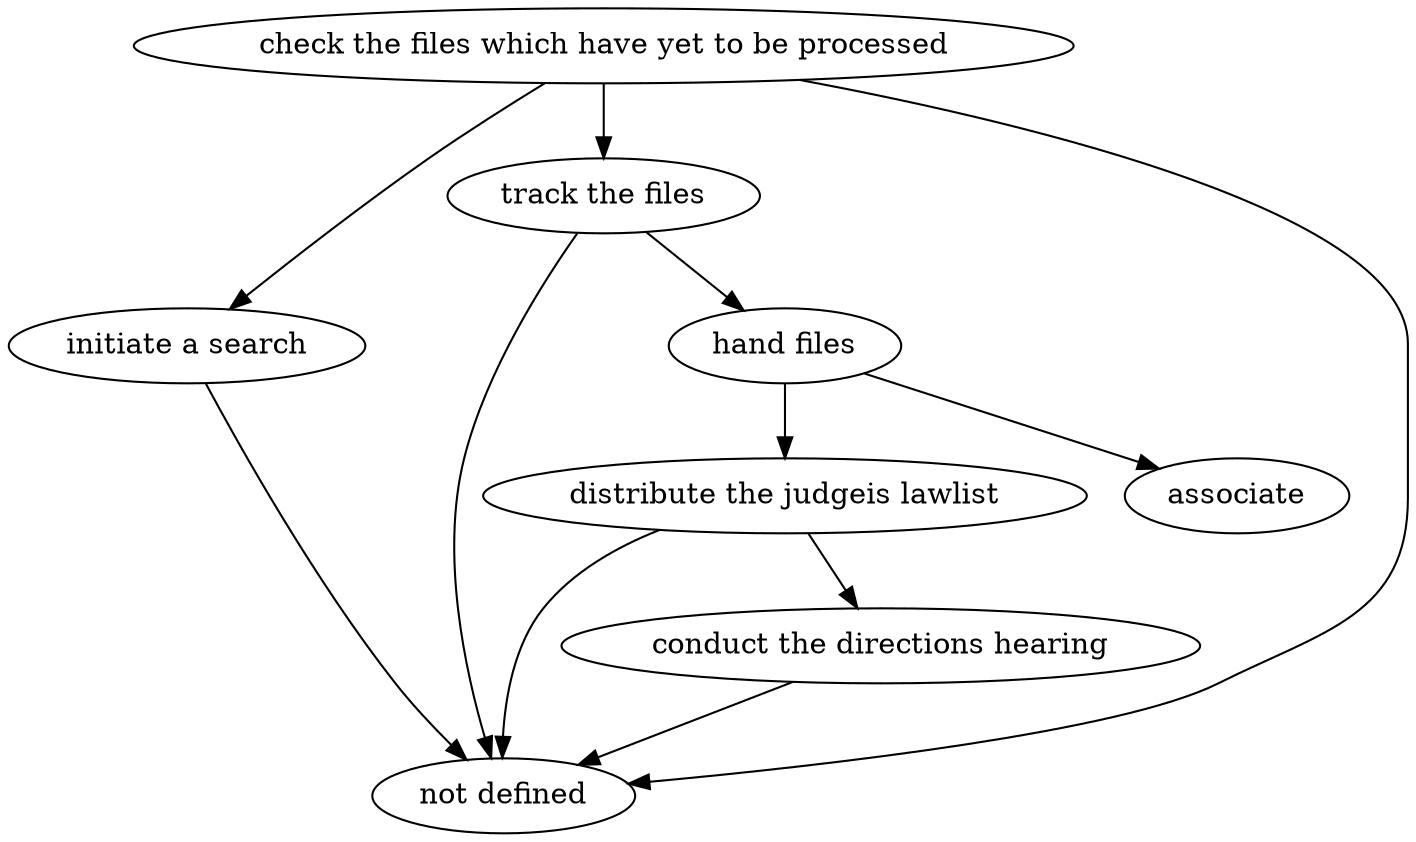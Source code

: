 strict digraph "doc-3.2" {
	graph [name="doc-3.2"];
	"check the files which have yet to be processed"	[attrs="{'type': 'Activity', 'label': 'check the files which have yet to be processed'}"];
	"initiate a search"	[attrs="{'type': 'Activity', 'label': 'initiate a search'}"];
	"check the files which have yet to be processed" -> "initiate a search"	[attrs="{'type': 'flow', 'label': 'flow'}"];
	"track the files"	[attrs="{'type': 'Activity', 'label': 'track the files'}"];
	"check the files which have yet to be processed" -> "track the files"	[attrs="{'type': 'flow', 'label': 'flow'}"];
	"not defined"	[attrs="{'type': 'Actor', 'label': 'not defined'}"];
	"check the files which have yet to be processed" -> "not defined"	[attrs="{'type': 'actor performer', 'label': 'actor performer'}"];
	"initiate a search" -> "not defined"	[attrs="{'type': 'actor performer', 'label': 'actor performer'}"];
	"hand files"	[attrs="{'type': 'Activity', 'label': 'hand files'}"];
	"track the files" -> "hand files"	[attrs="{'type': 'flow', 'label': 'flow'}"];
	"track the files" -> "not defined"	[attrs="{'type': 'actor performer', 'label': 'actor performer'}"];
	"distribute the judgeis lawlist"	[attrs="{'type': 'Activity', 'label': 'distribute the judgeis lawlist'}"];
	"hand files" -> "distribute the judgeis lawlist"	[attrs="{'type': 'flow', 'label': 'flow'}"];
	associate	[attrs="{'type': 'Actor', 'label': 'associate'}"];
	"hand files" -> associate	[attrs="{'type': 'actor performer', 'label': 'actor performer'}"];
	"conduct the directions hearing"	[attrs="{'type': 'Activity', 'label': 'conduct the directions hearing'}"];
	"distribute the judgeis lawlist" -> "conduct the directions hearing"	[attrs="{'type': 'flow', 'label': 'flow'}"];
	"distribute the judgeis lawlist" -> "not defined"	[attrs="{'type': 'actor performer', 'label': 'actor performer'}"];
	"conduct the directions hearing" -> "not defined"	[attrs="{'type': 'actor performer', 'label': 'actor performer'}"];
}
